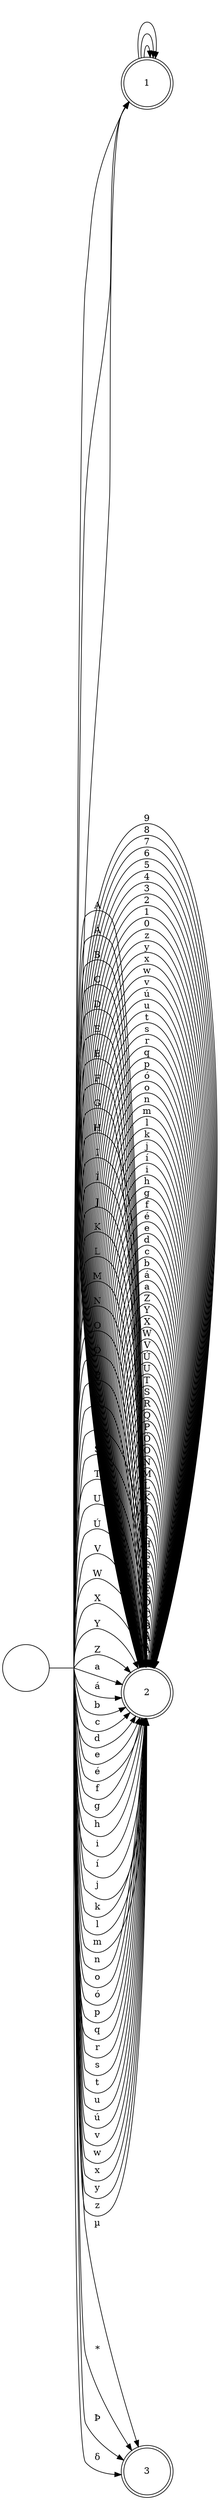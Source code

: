 digraph {
	graph [rankdir=LR]
	node [fixedsize=true height=1 shape=circle width=1]
	0 [label="" height=0 shape=none width=0]
	"" -> 0 [label="" arrowhead=none]
	1 [peripheries=2]
	2 [peripheries=2]
	3 [peripheries=2]
	0 -> 1 [label=" "]
	0 -> 1 [label="	"]
	0 -> 1 [label="
"]
	0 -> 2 [label=A]
	0 -> 2 [label="Á"]
	0 -> 2 [label=B]
	0 -> 2 [label=C]
	0 -> 2 [label=D]
	0 -> 2 [label=E]
	0 -> 2 [label="É"]
	0 -> 2 [label=F]
	0 -> 2 [label=G]
	0 -> 2 [label=H]
	0 -> 2 [label=I]
	0 -> 2 [label="Í"]
	0 -> 2 [label=J]
	0 -> 2 [label=K]
	0 -> 2 [label=L]
	0 -> 2 [label=M]
	0 -> 2 [label=N]
	0 -> 2 [label=O]
	0 -> 2 [label="Ó"]
	0 -> 2 [label=P]
	0 -> 2 [label=Q]
	0 -> 2 [label=R]
	0 -> 2 [label=S]
	0 -> 2 [label=T]
	0 -> 2 [label=U]
	0 -> 2 [label="Ú"]
	0 -> 2 [label=V]
	0 -> 2 [label=W]
	0 -> 2 [label=X]
	0 -> 2 [label=Y]
	0 -> 2 [label=Z]
	0 -> 2 [label=a]
	0 -> 2 [label="á"]
	0 -> 2 [label=b]
	0 -> 2 [label=c]
	0 -> 2 [label=d]
	0 -> 2 [label=e]
	0 -> 2 [label="é"]
	0 -> 2 [label=f]
	0 -> 2 [label=g]
	0 -> 2 [label=h]
	0 -> 2 [label=i]
	0 -> 2 [label="í"]
	0 -> 2 [label=j]
	0 -> 2 [label=k]
	0 -> 2 [label=l]
	0 -> 2 [label=m]
	0 -> 2 [label=n]
	0 -> 2 [label=o]
	0 -> 2 [label="ó"]
	0 -> 2 [label=p]
	0 -> 2 [label=q]
	0 -> 2 [label=r]
	0 -> 2 [label=s]
	0 -> 2 [label=t]
	0 -> 2 [label=u]
	0 -> 2 [label="ú"]
	0 -> 2 [label=v]
	0 -> 2 [label=w]
	0 -> 2 [label=x]
	0 -> 2 [label=y]
	0 -> 2 [label=z]
	0 -> 3 [label="µ"]
	0 -> 3 [label="*"]
	0 -> 3 [label="Þ"]
	0 -> 3 [label="δ"]
	1 -> 1 [label=" "]
	1 -> 1 [label="	"]
	1 -> 1 [label="
"]
	2 -> 2 [label=A]
	2 -> 2 [label="Á"]
	2 -> 2 [label=B]
	2 -> 2 [label=C]
	2 -> 2 [label=D]
	2 -> 2 [label=E]
	2 -> 2 [label="É"]
	2 -> 2 [label=F]
	2 -> 2 [label=G]
	2 -> 2 [label=H]
	2 -> 2 [label=I]
	2 -> 2 [label="Í"]
	2 -> 2 [label=J]
	2 -> 2 [label=K]
	2 -> 2 [label=L]
	2 -> 2 [label=M]
	2 -> 2 [label=N]
	2 -> 2 [label=O]
	2 -> 2 [label="Ó"]
	2 -> 2 [label=P]
	2 -> 2 [label=Q]
	2 -> 2 [label=R]
	2 -> 2 [label=S]
	2 -> 2 [label=T]
	2 -> 2 [label=U]
	2 -> 2 [label="Ú"]
	2 -> 2 [label=V]
	2 -> 2 [label=W]
	2 -> 2 [label=X]
	2 -> 2 [label=Y]
	2 -> 2 [label=Z]
	2 -> 2 [label=a]
	2 -> 2 [label="á"]
	2 -> 2 [label=b]
	2 -> 2 [label=c]
	2 -> 2 [label=d]
	2 -> 2 [label=e]
	2 -> 2 [label="é"]
	2 -> 2 [label=f]
	2 -> 2 [label=g]
	2 -> 2 [label=h]
	2 -> 2 [label=i]
	2 -> 2 [label="í"]
	2 -> 2 [label=j]
	2 -> 2 [label=k]
	2 -> 2 [label=l]
	2 -> 2 [label=m]
	2 -> 2 [label=n]
	2 -> 2 [label=o]
	2 -> 2 [label="ó"]
	2 -> 2 [label=p]
	2 -> 2 [label=q]
	2 -> 2 [label=r]
	2 -> 2 [label=s]
	2 -> 2 [label=t]
	2 -> 2 [label=u]
	2 -> 2 [label="ú"]
	2 -> 2 [label=v]
	2 -> 2 [label=w]
	2 -> 2 [label=x]
	2 -> 2 [label=y]
	2 -> 2 [label=z]
	2 -> 2 [label=0]
	2 -> 2 [label=1]
	2 -> 2 [label=2]
	2 -> 2 [label=3]
	2 -> 2 [label=4]
	2 -> 2 [label=5]
	2 -> 2 [label=6]
	2 -> 2 [label=7]
	2 -> 2 [label=8]
	2 -> 2 [label=9]
}
